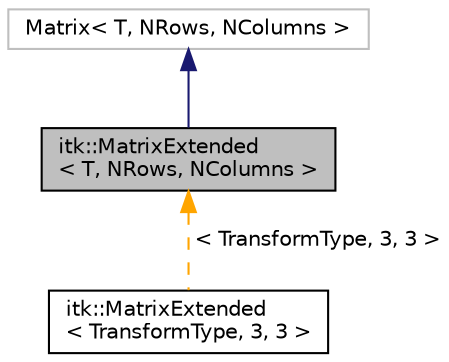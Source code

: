 digraph "itk::MatrixExtended&lt; T, NRows, NColumns &gt;"
{
  bgcolor="transparent";
  edge [fontname="Helvetica",fontsize="10",labelfontname="Helvetica",labelfontsize="10"];
  node [fontname="Helvetica",fontsize="10",shape=record];
  Node0 [label="itk::MatrixExtended\l\< T, NRows, NColumns \>",height=0.2,width=0.4,color="black", fillcolor="grey75", style="filled", fontcolor="black"];
  Node1 -> Node0 [dir="back",color="midnightblue",fontsize="10",style="solid",fontname="Helvetica"];
  Node1 [label="Matrix\< T, NRows, NColumns \>",height=0.2,width=0.4,color="grey75"];
  Node0 -> Node2 [dir="back",color="orange",fontsize="10",style="dashed",label=" \< TransformType, 3, 3 \>" ,fontname="Helvetica"];
  Node2 [label="itk::MatrixExtended\l\< TransformType, 3, 3 \>",height=0.2,width=0.4,color="black",URL="$classitk_1_1MatrixExtended.html"];
}
